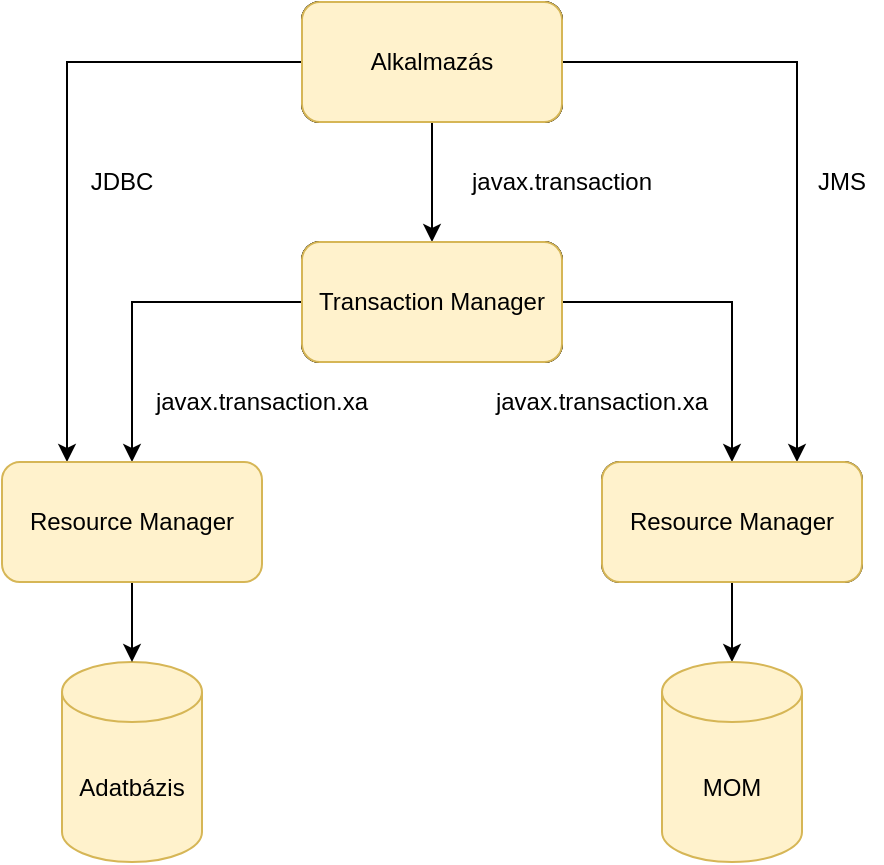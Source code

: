<mxfile version="13.10.9" type="device"><diagram id="JBXGYJQ5ib2Dh_Tz4ldn" name="Page-1"><mxGraphModel dx="2062" dy="1097" grid="1" gridSize="10" guides="1" tooltips="1" connect="1" arrows="1" fold="1" page="1" pageScale="1" pageWidth="827" pageHeight="1169" math="0" shadow="0"><root><mxCell id="0"/><mxCell id="1" parent="0"/><mxCell id="MwpgaXS6SGGW859StKkt-3" style="edgeStyle=orthogonalEdgeStyle;rounded=0;orthogonalLoop=1;jettySize=auto;html=1;exitX=0.5;exitY=1;exitDx=0;exitDy=0;" edge="1" parent="1" source="MwpgaXS6SGGW859StKkt-1" target="MwpgaXS6SGGW859StKkt-2"><mxGeometry relative="1" as="geometry"/></mxCell><mxCell id="MwpgaXS6SGGW859StKkt-14" style="edgeStyle=orthogonalEdgeStyle;rounded=0;orthogonalLoop=1;jettySize=auto;html=1;exitX=0;exitY=0.5;exitDx=0;exitDy=0;entryX=0.25;entryY=0;entryDx=0;entryDy=0;" edge="1" parent="1" source="MwpgaXS6SGGW859StKkt-1" target="MwpgaXS6SGGW859StKkt-7"><mxGeometry relative="1" as="geometry"/></mxCell><mxCell id="MwpgaXS6SGGW859StKkt-15" style="edgeStyle=orthogonalEdgeStyle;rounded=0;orthogonalLoop=1;jettySize=auto;html=1;exitX=1;exitY=0.5;exitDx=0;exitDy=0;entryX=0.75;entryY=0;entryDx=0;entryDy=0;" edge="1" parent="1" source="MwpgaXS6SGGW859StKkt-1" target="MwpgaXS6SGGW859StKkt-8"><mxGeometry relative="1" as="geometry"/></mxCell><mxCell id="MwpgaXS6SGGW859StKkt-1" value="Alkalmazás" style="rounded=1;whiteSpace=wrap;html=1;" vertex="1" parent="1"><mxGeometry x="340" y="120" width="130" height="60" as="geometry"/></mxCell><mxCell id="MwpgaXS6SGGW859StKkt-10" style="edgeStyle=orthogonalEdgeStyle;rounded=0;orthogonalLoop=1;jettySize=auto;html=1;exitX=0;exitY=0.5;exitDx=0;exitDy=0;entryX=0.5;entryY=0;entryDx=0;entryDy=0;" edge="1" parent="1" source="MwpgaXS6SGGW859StKkt-2" target="MwpgaXS6SGGW859StKkt-7"><mxGeometry relative="1" as="geometry"/></mxCell><mxCell id="MwpgaXS6SGGW859StKkt-11" style="edgeStyle=orthogonalEdgeStyle;rounded=0;orthogonalLoop=1;jettySize=auto;html=1;exitX=1;exitY=0.5;exitDx=0;exitDy=0;entryX=0.5;entryY=0;entryDx=0;entryDy=0;" edge="1" parent="1" source="MwpgaXS6SGGW859StKkt-2" target="MwpgaXS6SGGW859StKkt-8"><mxGeometry relative="1" as="geometry"/></mxCell><mxCell id="MwpgaXS6SGGW859StKkt-2" value="Transaction Manager" style="rounded=1;whiteSpace=wrap;html=1;" vertex="1" parent="1"><mxGeometry x="340" y="240" width="130" height="60" as="geometry"/></mxCell><mxCell id="MwpgaXS6SGGW859StKkt-4" value="javax.transaction" style="text;html=1;strokeColor=none;fillColor=none;align=center;verticalAlign=middle;whiteSpace=wrap;rounded=0;" vertex="1" parent="1"><mxGeometry x="450" y="200" width="40" height="20" as="geometry"/></mxCell><mxCell id="MwpgaXS6SGGW859StKkt-6" value="Adatbázis" style="shape=cylinder3;whiteSpace=wrap;html=1;boundedLbl=1;backgroundOutline=1;size=15;fillColor=#fff2cc;strokeColor=#d6b656;" vertex="1" parent="1"><mxGeometry x="220" y="450" width="70" height="100" as="geometry"/></mxCell><mxCell id="MwpgaXS6SGGW859StKkt-12" style="edgeStyle=orthogonalEdgeStyle;rounded=0;orthogonalLoop=1;jettySize=auto;html=1;exitX=0.5;exitY=1;exitDx=0;exitDy=0;" edge="1" parent="1" source="MwpgaXS6SGGW859StKkt-7" target="MwpgaXS6SGGW859StKkt-6"><mxGeometry relative="1" as="geometry"/></mxCell><mxCell id="MwpgaXS6SGGW859StKkt-7" value="Resource Manager" style="rounded=1;whiteSpace=wrap;html=1;fillColor=#fff2cc;strokeColor=#d6b656;" vertex="1" parent="1"><mxGeometry x="190" y="350" width="130" height="60" as="geometry"/></mxCell><mxCell id="MwpgaXS6SGGW859StKkt-13" style="edgeStyle=orthogonalEdgeStyle;rounded=0;orthogonalLoop=1;jettySize=auto;html=1;exitX=0.5;exitY=1;exitDx=0;exitDy=0;entryX=0.5;entryY=0;entryDx=0;entryDy=0;entryPerimeter=0;" edge="1" parent="1" source="MwpgaXS6SGGW859StKkt-8" target="MwpgaXS6SGGW859StKkt-9"><mxGeometry relative="1" as="geometry"/></mxCell><mxCell id="MwpgaXS6SGGW859StKkt-8" value="Resource Manager" style="rounded=1;whiteSpace=wrap;html=1;" vertex="1" parent="1"><mxGeometry x="490" y="350" width="130" height="60" as="geometry"/></mxCell><mxCell id="MwpgaXS6SGGW859StKkt-9" value="MOM" style="shape=cylinder3;whiteSpace=wrap;html=1;boundedLbl=1;backgroundOutline=1;size=15;fillColor=#fff2cc;strokeColor=#d6b656;" vertex="1" parent="1"><mxGeometry x="520" y="450" width="70" height="100" as="geometry"/></mxCell><mxCell id="MwpgaXS6SGGW859StKkt-16" value="JDBC" style="text;html=1;strokeColor=none;fillColor=none;align=center;verticalAlign=middle;whiteSpace=wrap;rounded=0;" vertex="1" parent="1"><mxGeometry x="230" y="200" width="40" height="20" as="geometry"/></mxCell><mxCell id="MwpgaXS6SGGW859StKkt-17" value="JMS" style="text;html=1;strokeColor=none;fillColor=none;align=center;verticalAlign=middle;whiteSpace=wrap;rounded=0;" vertex="1" parent="1"><mxGeometry x="590" y="200" width="40" height="20" as="geometry"/></mxCell><mxCell id="MwpgaXS6SGGW859StKkt-18" value="javax.transaction.xa" style="text;html=1;strokeColor=none;fillColor=none;align=center;verticalAlign=middle;whiteSpace=wrap;rounded=0;" vertex="1" parent="1"><mxGeometry x="300" y="310" width="40" height="20" as="geometry"/></mxCell><mxCell id="MwpgaXS6SGGW859StKkt-19" value="javax.transaction.xa" style="text;html=1;strokeColor=none;fillColor=none;align=center;verticalAlign=middle;whiteSpace=wrap;rounded=0;" vertex="1" parent="1"><mxGeometry x="470" y="310" width="40" height="20" as="geometry"/></mxCell><mxCell id="MwpgaXS6SGGW859StKkt-20" value="Alkalmazás" style="rounded=1;whiteSpace=wrap;html=1;" vertex="1" parent="1"><mxGeometry x="340" y="120" width="130" height="60" as="geometry"/></mxCell><mxCell id="MwpgaXS6SGGW859StKkt-21" value="Transaction Manager" style="rounded=1;whiteSpace=wrap;html=1;" vertex="1" parent="1"><mxGeometry x="340" y="240" width="130" height="60" as="geometry"/></mxCell><mxCell id="MwpgaXS6SGGW859StKkt-22" value="Alkalmazás" style="rounded=1;whiteSpace=wrap;html=1;fillColor=#fff2cc;strokeColor=#d6b656;" vertex="1" parent="1"><mxGeometry x="340" y="120" width="130" height="60" as="geometry"/></mxCell><mxCell id="MwpgaXS6SGGW859StKkt-23" value="Transaction Manager" style="rounded=1;whiteSpace=wrap;html=1;fillColor=#fff2cc;strokeColor=#d6b656;" vertex="1" parent="1"><mxGeometry x="340" y="240" width="130" height="60" as="geometry"/></mxCell><mxCell id="MwpgaXS6SGGW859StKkt-24" value="Resource Manager" style="rounded=1;whiteSpace=wrap;html=1;fillColor=#fff2cc;strokeColor=#d6b656;" vertex="1" parent="1"><mxGeometry x="490" y="350" width="130" height="60" as="geometry"/></mxCell></root></mxGraphModel></diagram></mxfile>